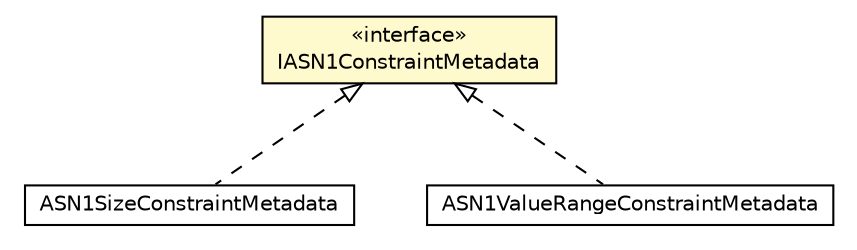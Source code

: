 #!/usr/local/bin/dot
#
# Class diagram 
# Generated by UMLGraph version R5_6-24-gf6e263 (http://www.umlgraph.org/)
#

digraph G {
	edge [fontname="Helvetica",fontsize=10,labelfontname="Helvetica",labelfontsize=10];
	node [fontname="Helvetica",fontsize=10,shape=plaintext];
	nodesep=0.25;
	ranksep=0.5;
	// org.universAAL.lddi.lib.ieeex73std.org.bn.metadata.constraints.ASN1SizeConstraintMetadata
	c168363 [label=<<table title="org.universAAL.lddi.lib.ieeex73std.org.bn.metadata.constraints.ASN1SizeConstraintMetadata" border="0" cellborder="1" cellspacing="0" cellpadding="2" port="p" href="./ASN1SizeConstraintMetadata.html">
		<tr><td><table border="0" cellspacing="0" cellpadding="1">
<tr><td align="center" balign="center"> ASN1SizeConstraintMetadata </td></tr>
		</table></td></tr>
		</table>>, URL="./ASN1SizeConstraintMetadata.html", fontname="Helvetica", fontcolor="black", fontsize=10.0];
	// org.universAAL.lddi.lib.ieeex73std.org.bn.metadata.constraints.ASN1ValueRangeConstraintMetadata
	c168364 [label=<<table title="org.universAAL.lddi.lib.ieeex73std.org.bn.metadata.constraints.ASN1ValueRangeConstraintMetadata" border="0" cellborder="1" cellspacing="0" cellpadding="2" port="p" href="./ASN1ValueRangeConstraintMetadata.html">
		<tr><td><table border="0" cellspacing="0" cellpadding="1">
<tr><td align="center" balign="center"> ASN1ValueRangeConstraintMetadata </td></tr>
		</table></td></tr>
		</table>>, URL="./ASN1ValueRangeConstraintMetadata.html", fontname="Helvetica", fontcolor="black", fontsize=10.0];
	// org.universAAL.lddi.lib.ieeex73std.org.bn.metadata.constraints.IASN1ConstraintMetadata
	c168365 [label=<<table title="org.universAAL.lddi.lib.ieeex73std.org.bn.metadata.constraints.IASN1ConstraintMetadata" border="0" cellborder="1" cellspacing="0" cellpadding="2" port="p" bgcolor="lemonChiffon" href="./IASN1ConstraintMetadata.html">
		<tr><td><table border="0" cellspacing="0" cellpadding="1">
<tr><td align="center" balign="center"> &#171;interface&#187; </td></tr>
<tr><td align="center" balign="center"> IASN1ConstraintMetadata </td></tr>
		</table></td></tr>
		</table>>, URL="./IASN1ConstraintMetadata.html", fontname="Helvetica", fontcolor="black", fontsize=10.0];
	//org.universAAL.lddi.lib.ieeex73std.org.bn.metadata.constraints.ASN1SizeConstraintMetadata implements org.universAAL.lddi.lib.ieeex73std.org.bn.metadata.constraints.IASN1ConstraintMetadata
	c168365:p -> c168363:p [dir=back,arrowtail=empty,style=dashed];
	//org.universAAL.lddi.lib.ieeex73std.org.bn.metadata.constraints.ASN1ValueRangeConstraintMetadata implements org.universAAL.lddi.lib.ieeex73std.org.bn.metadata.constraints.IASN1ConstraintMetadata
	c168365:p -> c168364:p [dir=back,arrowtail=empty,style=dashed];
}

